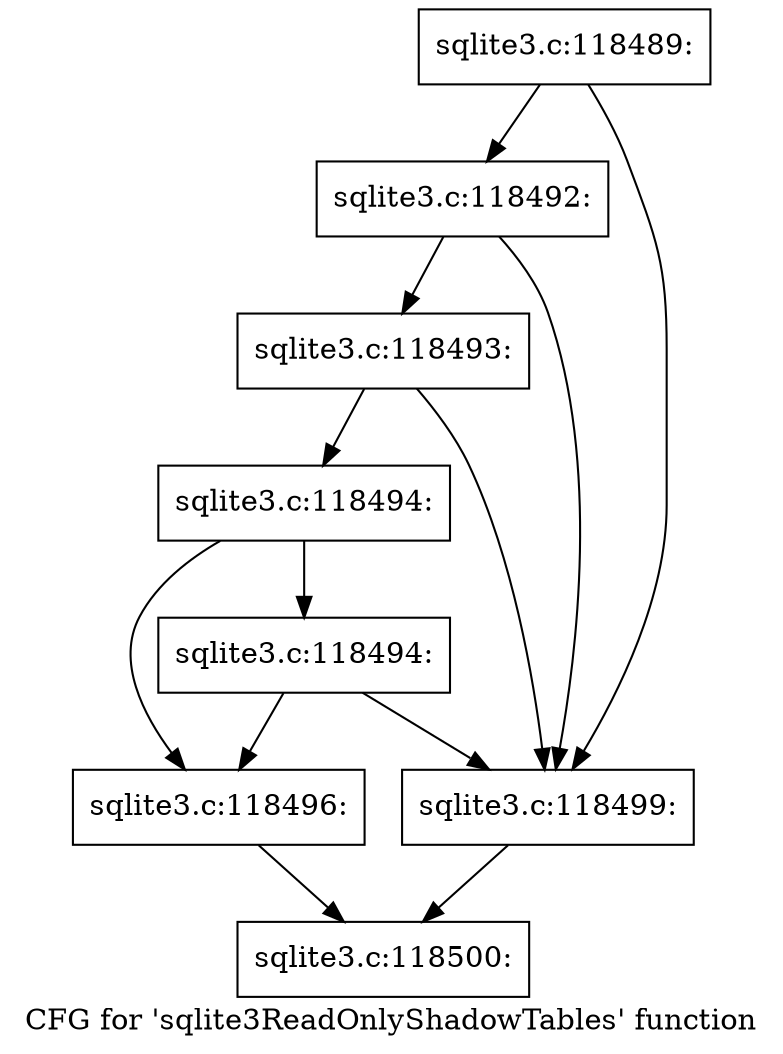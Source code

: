 digraph "CFG for 'sqlite3ReadOnlyShadowTables' function" {
	label="CFG for 'sqlite3ReadOnlyShadowTables' function";

	Node0x55c0f60cb840 [shape=record,label="{sqlite3.c:118489:}"];
	Node0x55c0f60cb840 -> Node0x55c0f8d88d40;
	Node0x55c0f60cb840 -> Node0x55c0f8d8de50;
	Node0x55c0f8d88d40 [shape=record,label="{sqlite3.c:118492:}"];
	Node0x55c0f8d88d40 -> Node0x55c0f8d88cc0;
	Node0x55c0f8d88d40 -> Node0x55c0f8d8de50;
	Node0x55c0f8d88cc0 [shape=record,label="{sqlite3.c:118493:}"];
	Node0x55c0f8d88cc0 -> Node0x55c0f8d8efe0;
	Node0x55c0f8d88cc0 -> Node0x55c0f8d8de50;
	Node0x55c0f8d8efe0 [shape=record,label="{sqlite3.c:118494:}"];
	Node0x55c0f8d8efe0 -> Node0x55c0f8d901d0;
	Node0x55c0f8d8efe0 -> Node0x55c0f8d8f300;
	Node0x55c0f8d901d0 [shape=record,label="{sqlite3.c:118494:}"];
	Node0x55c0f8d901d0 -> Node0x55c0f8d8de50;
	Node0x55c0f8d901d0 -> Node0x55c0f8d8f300;
	Node0x55c0f8d8f300 [shape=record,label="{sqlite3.c:118496:}"];
	Node0x55c0f8d8f300 -> Node0x55c0f8d8e0e0;
	Node0x55c0f8d8de50 [shape=record,label="{sqlite3.c:118499:}"];
	Node0x55c0f8d8de50 -> Node0x55c0f8d8e0e0;
	Node0x55c0f8d8e0e0 [shape=record,label="{sqlite3.c:118500:}"];
}
